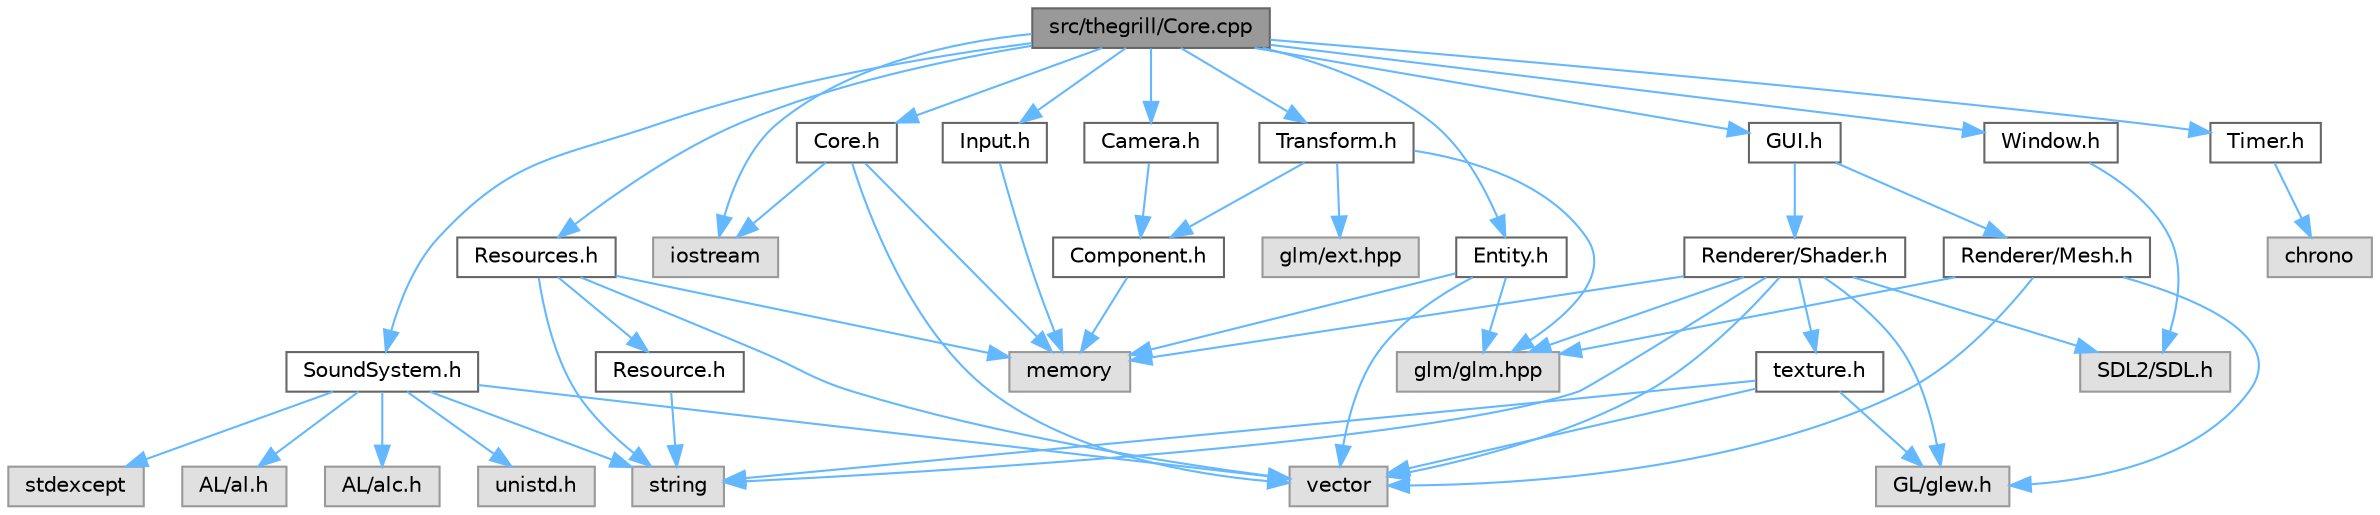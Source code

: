 digraph "src/thegrill/Core.cpp"
{
 // LATEX_PDF_SIZE
  bgcolor="transparent";
  edge [fontname=Helvetica,fontsize=10,labelfontname=Helvetica,labelfontsize=10];
  node [fontname=Helvetica,fontsize=10,shape=box,height=0.2,width=0.4];
  Node1 [id="Node000001",label="src/thegrill/Core.cpp",height=0.2,width=0.4,color="gray40", fillcolor="grey60", style="filled", fontcolor="black",tooltip=" "];
  Node1 -> Node2 [id="edge52_Node000001_Node000002",color="steelblue1",style="solid",tooltip=" "];
  Node2 [id="Node000002",label="Core.h",height=0.2,width=0.4,color="grey40", fillcolor="white", style="filled",URL="$_core_8h.html",tooltip=" "];
  Node2 -> Node3 [id="edge53_Node000002_Node000003",color="steelblue1",style="solid",tooltip=" "];
  Node3 [id="Node000003",label="iostream",height=0.2,width=0.4,color="grey60", fillcolor="#E0E0E0", style="filled",tooltip=" "];
  Node2 -> Node4 [id="edge54_Node000002_Node000004",color="steelblue1",style="solid",tooltip=" "];
  Node4 [id="Node000004",label="memory",height=0.2,width=0.4,color="grey60", fillcolor="#E0E0E0", style="filled",tooltip=" "];
  Node2 -> Node5 [id="edge55_Node000002_Node000005",color="steelblue1",style="solid",tooltip=" "];
  Node5 [id="Node000005",label="vector",height=0.2,width=0.4,color="grey60", fillcolor="#E0E0E0", style="filled",tooltip=" "];
  Node1 -> Node6 [id="edge56_Node000001_Node000006",color="steelblue1",style="solid",tooltip=" "];
  Node6 [id="Node000006",label="Entity.h",height=0.2,width=0.4,color="grey40", fillcolor="white", style="filled",URL="$_entity_8h.html",tooltip=" "];
  Node6 -> Node4 [id="edge57_Node000006_Node000004",color="steelblue1",style="solid",tooltip=" "];
  Node6 -> Node5 [id="edge58_Node000006_Node000005",color="steelblue1",style="solid",tooltip=" "];
  Node6 -> Node7 [id="edge59_Node000006_Node000007",color="steelblue1",style="solid",tooltip=" "];
  Node7 [id="Node000007",label="glm/glm.hpp",height=0.2,width=0.4,color="grey60", fillcolor="#E0E0E0", style="filled",tooltip=" "];
  Node1 -> Node8 [id="edge60_Node000001_Node000008",color="steelblue1",style="solid",tooltip=" "];
  Node8 [id="Node000008",label="Transform.h",height=0.2,width=0.4,color="grey40", fillcolor="white", style="filled",URL="$_transform_8h.html",tooltip=" "];
  Node8 -> Node9 [id="edge61_Node000008_Node000009",color="steelblue1",style="solid",tooltip=" "];
  Node9 [id="Node000009",label="Component.h",height=0.2,width=0.4,color="grey40", fillcolor="white", style="filled",URL="$_component_8h.html",tooltip=" "];
  Node9 -> Node4 [id="edge62_Node000009_Node000004",color="steelblue1",style="solid",tooltip=" "];
  Node8 -> Node7 [id="edge63_Node000008_Node000007",color="steelblue1",style="solid",tooltip=" "];
  Node8 -> Node10 [id="edge64_Node000008_Node000010",color="steelblue1",style="solid",tooltip=" "];
  Node10 [id="Node000010",label="glm/ext.hpp",height=0.2,width=0.4,color="grey60", fillcolor="#E0E0E0", style="filled",tooltip=" "];
  Node1 -> Node11 [id="edge65_Node000001_Node000011",color="steelblue1",style="solid",tooltip=" "];
  Node11 [id="Node000011",label="Timer.h",height=0.2,width=0.4,color="grey40", fillcolor="white", style="filled",URL="$_timer_8h.html",tooltip=" "];
  Node11 -> Node12 [id="edge66_Node000011_Node000012",color="steelblue1",style="solid",tooltip=" "];
  Node12 [id="Node000012",label="chrono",height=0.2,width=0.4,color="grey60", fillcolor="#E0E0E0", style="filled",tooltip=" "];
  Node1 -> Node3 [id="edge67_Node000001_Node000003",color="steelblue1",style="solid",tooltip=" "];
  Node1 -> Node13 [id="edge68_Node000001_Node000013",color="steelblue1",style="solid",tooltip=" "];
  Node13 [id="Node000013",label="Window.h",height=0.2,width=0.4,color="grey40", fillcolor="white", style="filled",URL="$_window_8h.html",tooltip=" "];
  Node13 -> Node14 [id="edge69_Node000013_Node000014",color="steelblue1",style="solid",tooltip=" "];
  Node14 [id="Node000014",label="SDL2/SDL.h",height=0.2,width=0.4,color="grey60", fillcolor="#E0E0E0", style="filled",tooltip=" "];
  Node1 -> Node15 [id="edge70_Node000001_Node000015",color="steelblue1",style="solid",tooltip=" "];
  Node15 [id="Node000015",label="Resources.h",height=0.2,width=0.4,color="grey40", fillcolor="white", style="filled",URL="$_resources_8h.html",tooltip=" "];
  Node15 -> Node4 [id="edge71_Node000015_Node000004",color="steelblue1",style="solid",tooltip=" "];
  Node15 -> Node16 [id="edge72_Node000015_Node000016",color="steelblue1",style="solid",tooltip=" "];
  Node16 [id="Node000016",label="string",height=0.2,width=0.4,color="grey60", fillcolor="#E0E0E0", style="filled",tooltip=" "];
  Node15 -> Node5 [id="edge73_Node000015_Node000005",color="steelblue1",style="solid",tooltip=" "];
  Node15 -> Node17 [id="edge74_Node000015_Node000017",color="steelblue1",style="solid",tooltip=" "];
  Node17 [id="Node000017",label="Resource.h",height=0.2,width=0.4,color="grey40", fillcolor="white", style="filled",URL="$_resource_8h.html",tooltip=" "];
  Node17 -> Node16 [id="edge75_Node000017_Node000016",color="steelblue1",style="solid",tooltip=" "];
  Node1 -> Node18 [id="edge76_Node000001_Node000018",color="steelblue1",style="solid",tooltip=" "];
  Node18 [id="Node000018",label="Input.h",height=0.2,width=0.4,color="grey40", fillcolor="white", style="filled",URL="$_input_8h.html",tooltip=" "];
  Node18 -> Node4 [id="edge77_Node000018_Node000004",color="steelblue1",style="solid",tooltip=" "];
  Node1 -> Node19 [id="edge78_Node000001_Node000019",color="steelblue1",style="solid",tooltip=" "];
  Node19 [id="Node000019",label="SoundSystem.h",height=0.2,width=0.4,color="grey40", fillcolor="white", style="filled",URL="$_sound_system_8h.html",tooltip=" "];
  Node19 -> Node20 [id="edge79_Node000019_Node000020",color="steelblue1",style="solid",tooltip=" "];
  Node20 [id="Node000020",label="AL/al.h",height=0.2,width=0.4,color="grey60", fillcolor="#E0E0E0", style="filled",tooltip=" "];
  Node19 -> Node21 [id="edge80_Node000019_Node000021",color="steelblue1",style="solid",tooltip=" "];
  Node21 [id="Node000021",label="AL/alc.h",height=0.2,width=0.4,color="grey60", fillcolor="#E0E0E0", style="filled",tooltip=" "];
  Node19 -> Node22 [id="edge81_Node000019_Node000022",color="steelblue1",style="solid",tooltip=" "];
  Node22 [id="Node000022",label="unistd.h",height=0.2,width=0.4,color="grey60", fillcolor="#E0E0E0", style="filled",tooltip=" "];
  Node19 -> Node23 [id="edge82_Node000019_Node000023",color="steelblue1",style="solid",tooltip=" "];
  Node23 [id="Node000023",label="stdexcept",height=0.2,width=0.4,color="grey60", fillcolor="#E0E0E0", style="filled",tooltip=" "];
  Node19 -> Node5 [id="edge83_Node000019_Node000005",color="steelblue1",style="solid",tooltip=" "];
  Node19 -> Node16 [id="edge84_Node000019_Node000016",color="steelblue1",style="solid",tooltip=" "];
  Node1 -> Node24 [id="edge85_Node000001_Node000024",color="steelblue1",style="solid",tooltip=" "];
  Node24 [id="Node000024",label="GUI.h",height=0.2,width=0.4,color="grey40", fillcolor="white", style="filled",URL="$_g_u_i_8h.html",tooltip=" "];
  Node24 -> Node25 [id="edge86_Node000024_Node000025",color="steelblue1",style="solid",tooltip=" "];
  Node25 [id="Node000025",label="Renderer/Mesh.h",height=0.2,width=0.4,color="grey40", fillcolor="white", style="filled",URL="$_mesh_8h.html",tooltip=" "];
  Node25 -> Node7 [id="edge87_Node000025_Node000007",color="steelblue1",style="solid",tooltip=" "];
  Node25 -> Node26 [id="edge88_Node000025_Node000026",color="steelblue1",style="solid",tooltip=" "];
  Node26 [id="Node000026",label="GL/glew.h",height=0.2,width=0.4,color="grey60", fillcolor="#E0E0E0", style="filled",tooltip=" "];
  Node25 -> Node5 [id="edge89_Node000025_Node000005",color="steelblue1",style="solid",tooltip=" "];
  Node24 -> Node27 [id="edge90_Node000024_Node000027",color="steelblue1",style="solid",tooltip=" "];
  Node27 [id="Node000027",label="Renderer/Shader.h",height=0.2,width=0.4,color="grey40", fillcolor="white", style="filled",URL="$_shader_8h.html",tooltip=" "];
  Node27 -> Node4 [id="edge91_Node000027_Node000004",color="steelblue1",style="solid",tooltip=" "];
  Node27 -> Node26 [id="edge92_Node000027_Node000026",color="steelblue1",style="solid",tooltip=" "];
  Node27 -> Node14 [id="edge93_Node000027_Node000014",color="steelblue1",style="solid",tooltip=" "];
  Node27 -> Node7 [id="edge94_Node000027_Node000007",color="steelblue1",style="solid",tooltip=" "];
  Node27 -> Node16 [id="edge95_Node000027_Node000016",color="steelblue1",style="solid",tooltip=" "];
  Node27 -> Node5 [id="edge96_Node000027_Node000005",color="steelblue1",style="solid",tooltip=" "];
  Node27 -> Node28 [id="edge97_Node000027_Node000028",color="steelblue1",style="solid",tooltip=" "];
  Node28 [id="Node000028",label="texture.h",height=0.2,width=0.4,color="grey40", fillcolor="white", style="filled",URL="$renderer_2_texture_8h.html",tooltip=" "];
  Node28 -> Node26 [id="edge98_Node000028_Node000026",color="steelblue1",style="solid",tooltip=" "];
  Node28 -> Node16 [id="edge99_Node000028_Node000016",color="steelblue1",style="solid",tooltip=" "];
  Node28 -> Node5 [id="edge100_Node000028_Node000005",color="steelblue1",style="solid",tooltip=" "];
  Node1 -> Node29 [id="edge101_Node000001_Node000029",color="steelblue1",style="solid",tooltip=" "];
  Node29 [id="Node000029",label="Camera.h",height=0.2,width=0.4,color="grey40", fillcolor="white", style="filled",URL="$_camera_8h.html",tooltip=" "];
  Node29 -> Node9 [id="edge102_Node000029_Node000009",color="steelblue1",style="solid",tooltip=" "];
}
